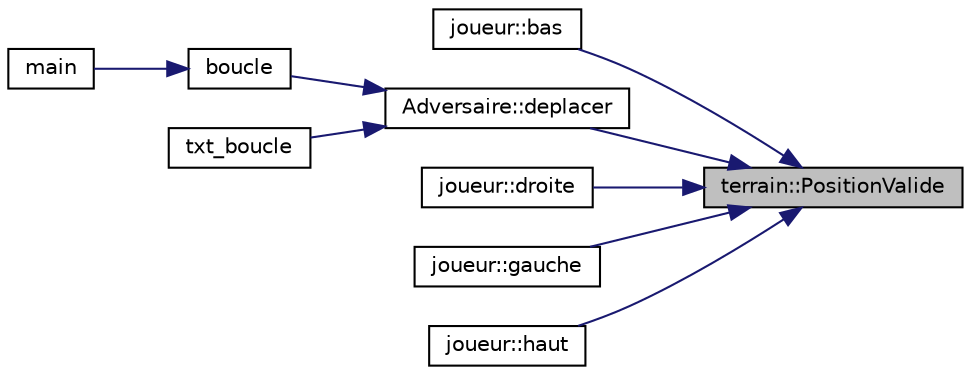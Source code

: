 digraph "terrain::PositionValide"
{
 // LATEX_PDF_SIZE
  edge [fontname="Helvetica",fontsize="10",labelfontname="Helvetica",labelfontsize="10"];
  node [fontname="Helvetica",fontsize="10",shape=record];
  rankdir="RL";
  Node1 [label="terrain::PositionValide",height=0.2,width=0.4,color="black", fillcolor="grey75", style="filled", fontcolor="black",tooltip="vérifie si la position est valide"];
  Node1 -> Node2 [dir="back",color="midnightblue",fontsize="10",style="solid",fontname="Helvetica"];
  Node2 [label="joueur::bas",height=0.2,width=0.4,color="black", fillcolor="white", style="filled",URL="$classjoueur.html#af49910ac956c22758f7117ba2b901be4",tooltip="demande un mouvements en bas"];
  Node1 -> Node3 [dir="back",color="midnightblue",fontsize="10",style="solid",fontname="Helvetica"];
  Node3 [label="Adversaire::deplacer",height=0.2,width=0.4,color="black", fillcolor="white", style="filled",URL="$class_adversaire.html#a0003dc1cc9c750ab158ee7553dfa2e35",tooltip="deplace le joueur j dans une direction donné"];
  Node3 -> Node4 [dir="back",color="midnightblue",fontsize="10",style="solid",fontname="Helvetica"];
  Node4 [label="boucle",height=0.2,width=0.4,color="black", fillcolor="white", style="filled",URL="$affiche_8h.html#aabc3dc0e047350ca7cb06acf1414f306",tooltip="boucle de jeu"];
  Node4 -> Node5 [dir="back",color="midnightblue",fontsize="10",style="solid",fontname="Helvetica"];
  Node5 [label="main",height=0.2,width=0.4,color="black", fillcolor="white", style="filled",URL="$main_8cpp.html#a3c04138a5bfe5d72780bb7e82a18e627",tooltip=" "];
  Node3 -> Node6 [dir="back",color="midnightblue",fontsize="10",style="solid",fontname="Helvetica"];
  Node6 [label="txt_boucle",height=0.2,width=0.4,color="black", fillcolor="white", style="filled",URL="$text_8h.html#ac02ace423a2a7071ca853a3eeb3a7f16",tooltip=" "];
  Node1 -> Node7 [dir="back",color="midnightblue",fontsize="10",style="solid",fontname="Helvetica"];
  Node7 [label="joueur::droite",height=0.2,width=0.4,color="black", fillcolor="white", style="filled",URL="$classjoueur.html#aecaafc6b6e676e84cdafcb248b48c9af",tooltip="demande un mouvements a droite"];
  Node1 -> Node8 [dir="back",color="midnightblue",fontsize="10",style="solid",fontname="Helvetica"];
  Node8 [label="joueur::gauche",height=0.2,width=0.4,color="black", fillcolor="white", style="filled",URL="$classjoueur.html#a62a70913616eabcbdd0621044c9ecf2d",tooltip="demande un mouvements a gauche"];
  Node1 -> Node9 [dir="back",color="midnightblue",fontsize="10",style="solid",fontname="Helvetica"];
  Node9 [label="joueur::haut",height=0.2,width=0.4,color="black", fillcolor="white", style="filled",URL="$classjoueur.html#a19dbd2f35d25c70a75f31c1fa29d8961",tooltip="demande un mouvements en haut"];
}
